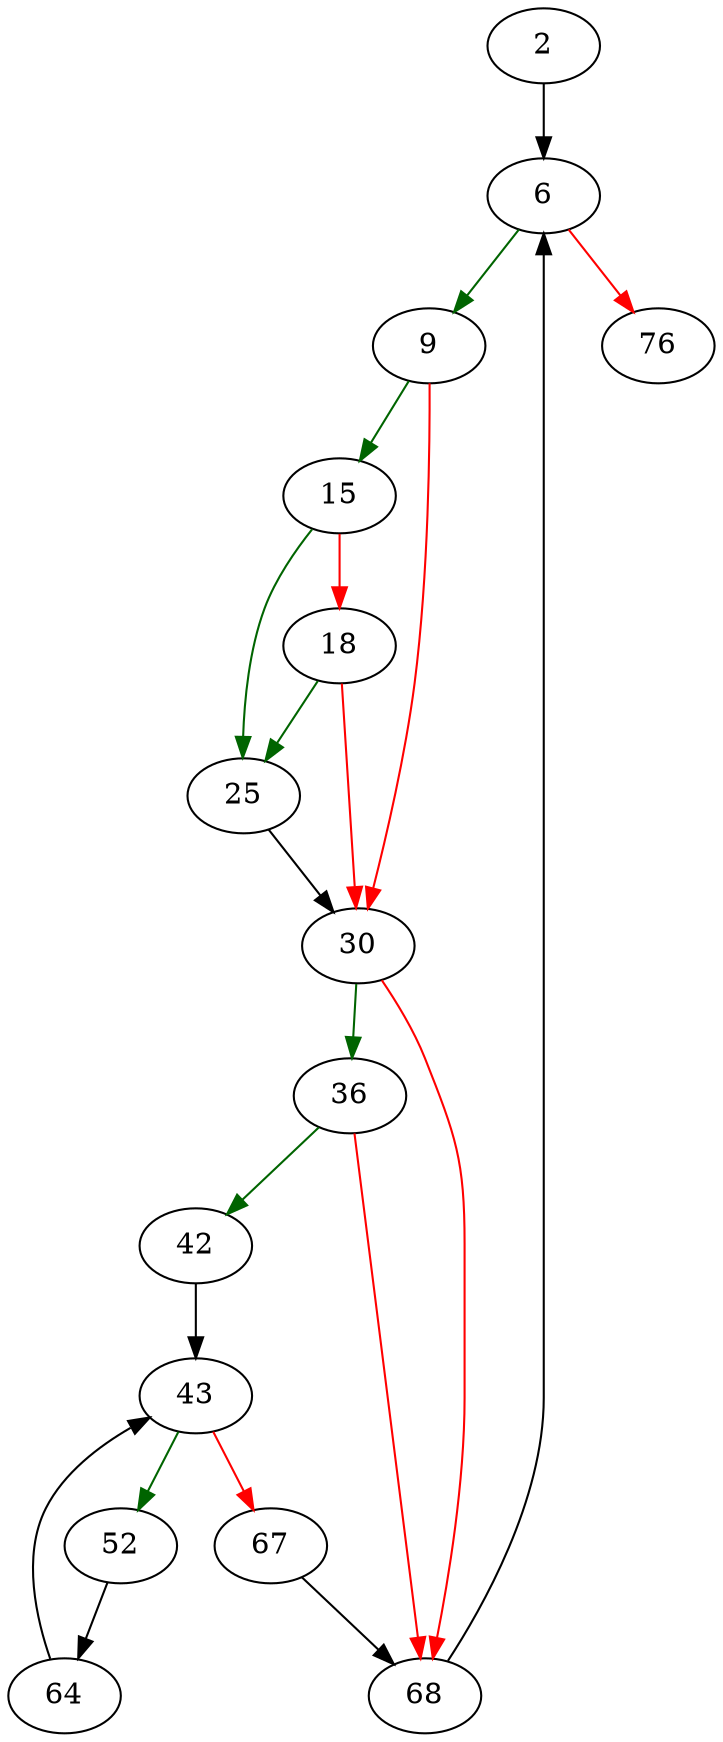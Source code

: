 strict digraph "unsetJoinExpr" {
	// Node definitions.
	2 [entry=true];
	6;
	9;
	76;
	15;
	30;
	25;
	18;
	36;
	68;
	42;
	43;
	52;
	67;
	64;

	// Edge definitions.
	2 -> 6;
	6 -> 9 [
		color=darkgreen
		cond=true
	];
	6 -> 76 [
		color=red
		cond=false
	];
	9 -> 15 [
		color=darkgreen
		cond=true
	];
	9 -> 30 [
		color=red
		cond=false
	];
	15 -> 25 [
		color=darkgreen
		cond=true
	];
	15 -> 18 [
		color=red
		cond=false
	];
	30 -> 36 [
		color=darkgreen
		cond=true
	];
	30 -> 68 [
		color=red
		cond=false
	];
	25 -> 30;
	18 -> 30 [
		color=red
		cond=false
	];
	18 -> 25 [
		color=darkgreen
		cond=true
	];
	36 -> 68 [
		color=red
		cond=false
	];
	36 -> 42 [
		color=darkgreen
		cond=true
	];
	68 -> 6;
	42 -> 43;
	43 -> 52 [
		color=darkgreen
		cond=true
	];
	43 -> 67 [
		color=red
		cond=false
	];
	52 -> 64;
	67 -> 68;
	64 -> 43;
}